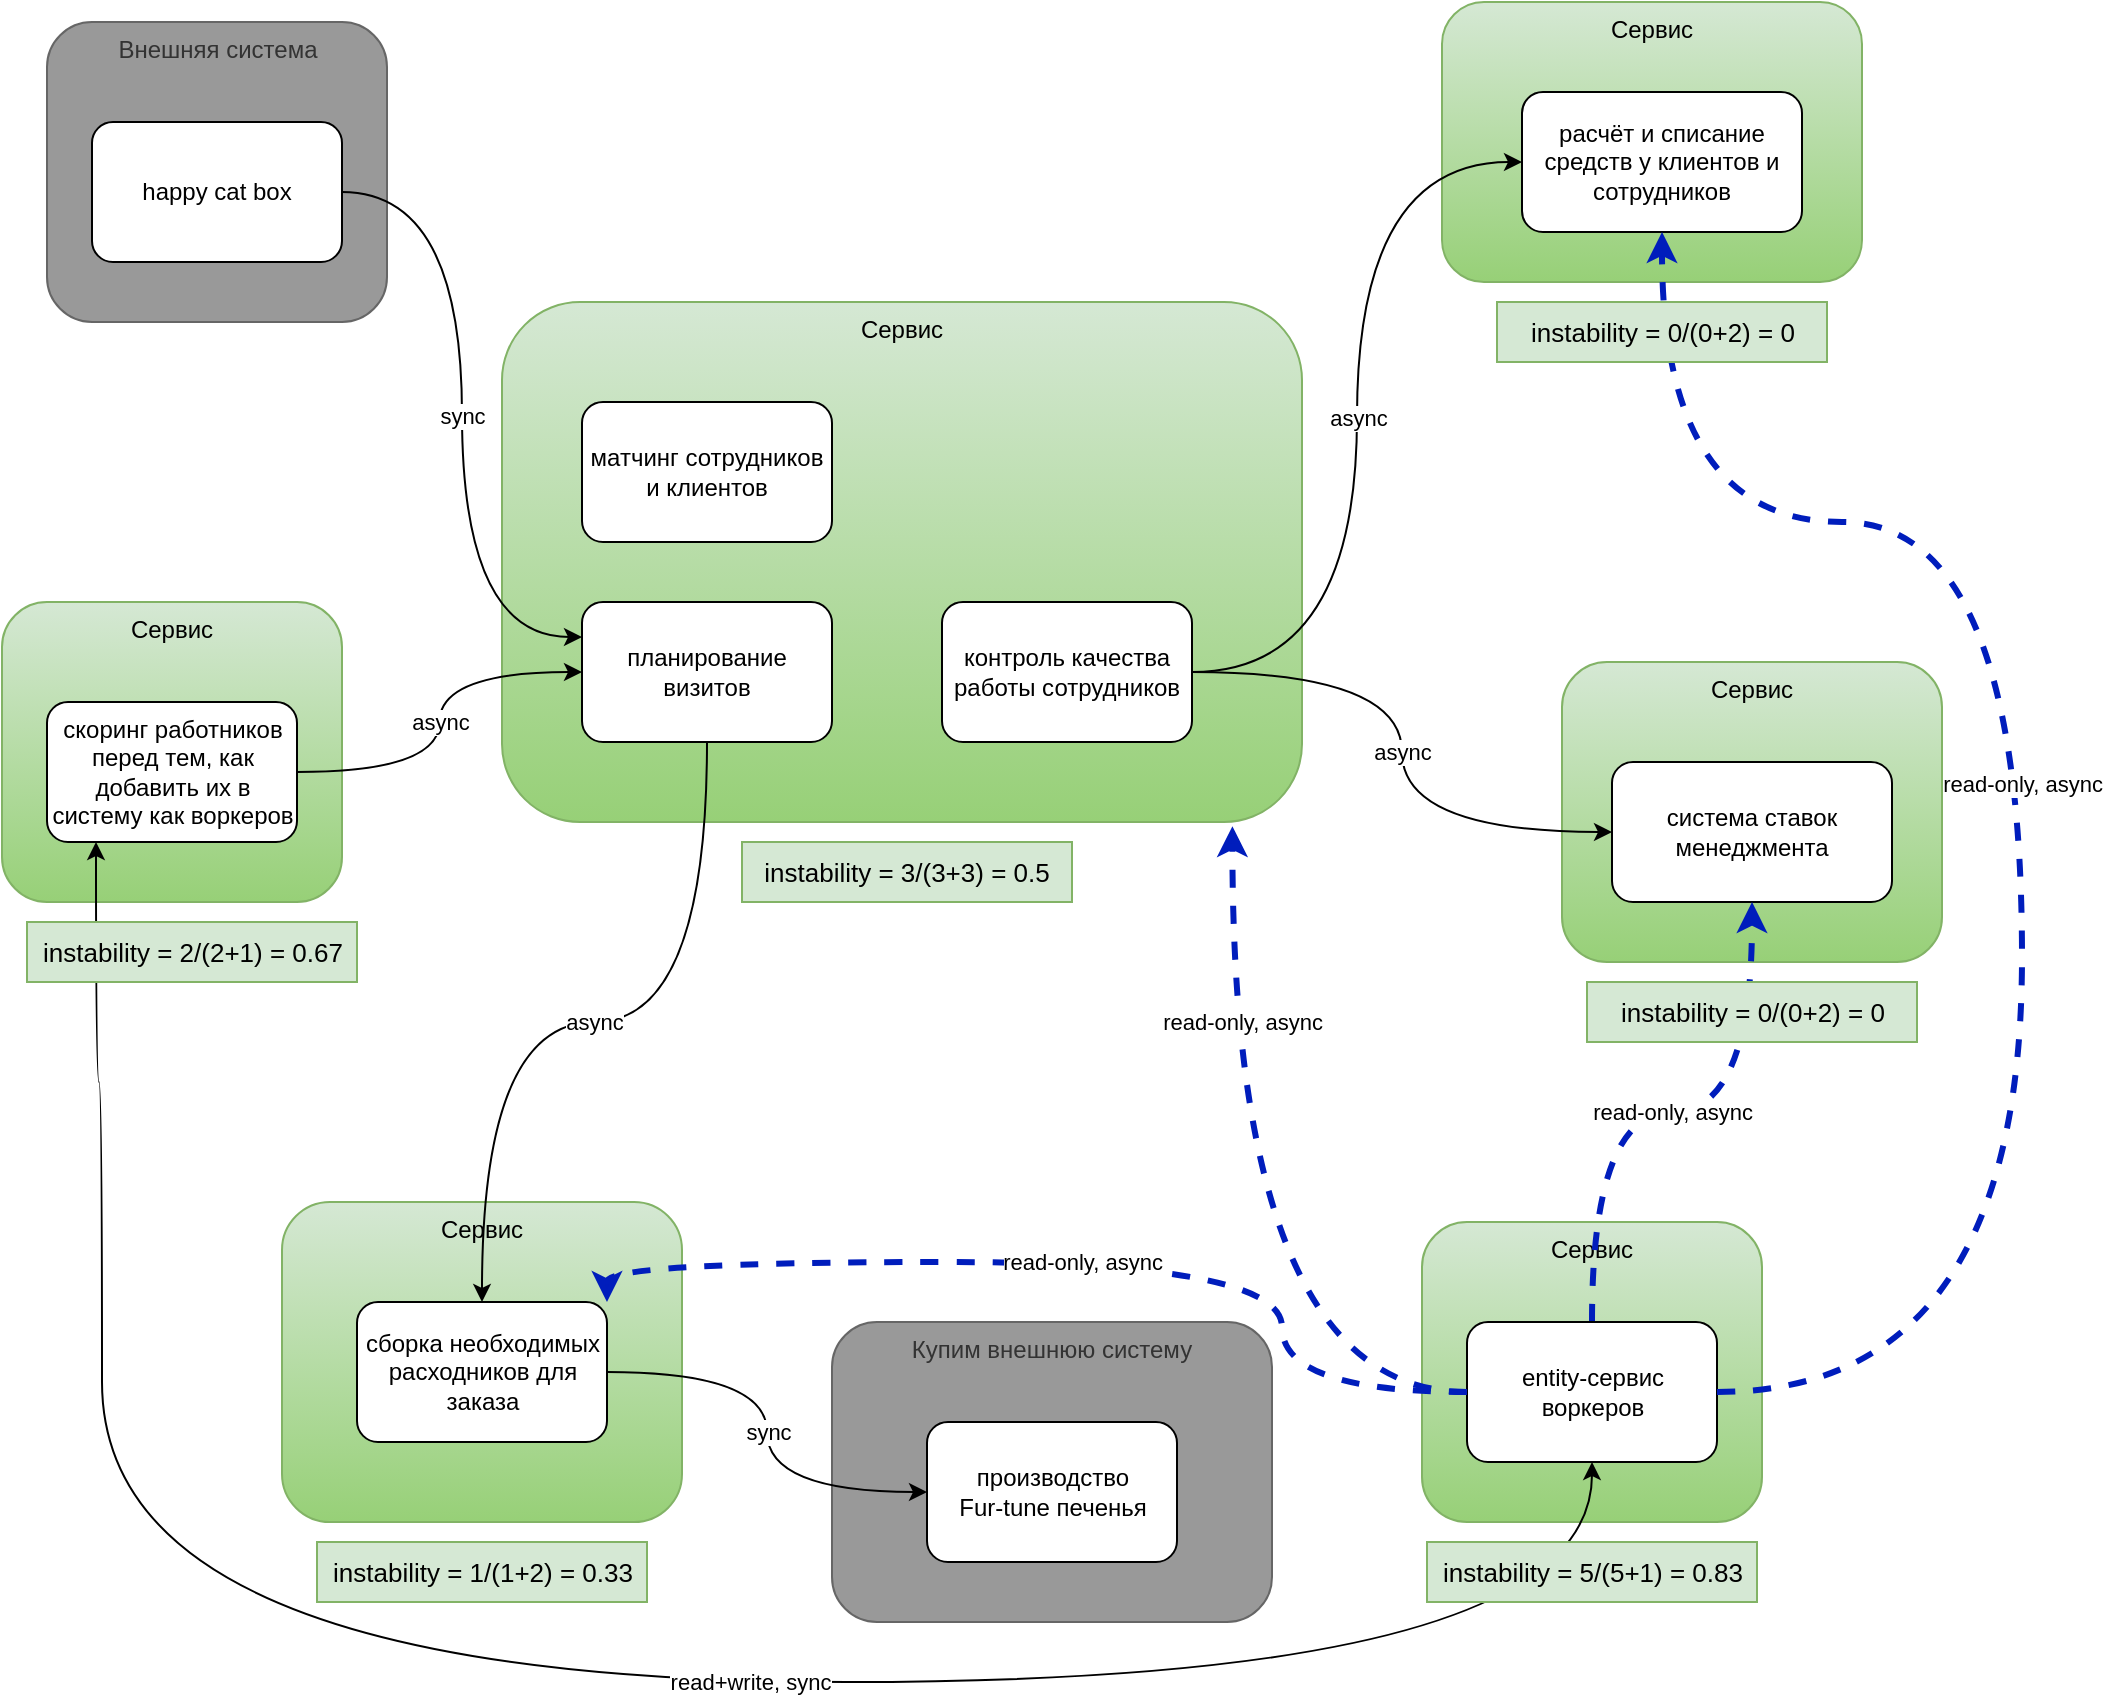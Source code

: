 <mxfile version="24.6.4" type="github">
  <diagram name="Page-1" id="xNGtwcLamrueNrUXn7V0">
    <mxGraphModel dx="1277" dy="1035" grid="1" gridSize="10" guides="1" tooltips="1" connect="1" arrows="1" fold="1" page="1" pageScale="1" pageWidth="850" pageHeight="1100" math="0" shadow="0">
      <root>
        <mxCell id="0" />
        <mxCell id="1" parent="0" />
        <mxCell id="vbhIrUB7vra0cQjbyuGe-2" value="Сервис" style="rounded=1;whiteSpace=wrap;html=1;fillColor=#d5e8d4;strokeColor=#82b366;verticalAlign=top;gradientColor=#97d077;" parent="1" vertex="1">
          <mxGeometry x="260" y="170" width="400" height="260" as="geometry" />
        </mxCell>
        <mxCell id="vbhIrUB7vra0cQjbyuGe-3" value="Внешняя система" style="rounded=1;whiteSpace=wrap;html=1;verticalAlign=top;fillColor=#999999;strokeColor=#666666;fontColor=#333333;" parent="1" vertex="1">
          <mxGeometry x="32.5" y="30" width="170" height="150" as="geometry" />
        </mxCell>
        <mxCell id="vbhIrUB7vra0cQjbyuGe-4" value="Сервис" style="rounded=1;whiteSpace=wrap;html=1;fillColor=#d5e8d4;strokeColor=#82b366;verticalAlign=top;gradientColor=#97d077;" parent="1" vertex="1">
          <mxGeometry x="10" y="320" width="170" height="150" as="geometry" />
        </mxCell>
        <mxCell id="vbhIrUB7vra0cQjbyuGe-5" value="Сервис" style="rounded=1;whiteSpace=wrap;html=1;fillColor=#d5e8d4;strokeColor=#82b366;verticalAlign=top;gradientColor=#97d077;" parent="1" vertex="1">
          <mxGeometry x="150" y="620" width="200" height="160" as="geometry" />
        </mxCell>
        <mxCell id="vbhIrUB7vra0cQjbyuGe-6" value="Купим внешнюю систему" style="rounded=1;whiteSpace=wrap;html=1;verticalAlign=top;fillColor=#999999;strokeColor=#666666;fontColor=#333333;" parent="1" vertex="1">
          <mxGeometry x="425" y="680" width="220" height="150" as="geometry" />
        </mxCell>
        <mxCell id="vbhIrUB7vra0cQjbyuGe-7" value="Сервис" style="rounded=1;whiteSpace=wrap;html=1;fillColor=#d5e8d4;strokeColor=#82b366;verticalAlign=top;gradientColor=#97d077;" parent="1" vertex="1">
          <mxGeometry x="720" y="630" width="170" height="150" as="geometry" />
        </mxCell>
        <mxCell id="vbhIrUB7vra0cQjbyuGe-8" value="Сервис" style="rounded=1;whiteSpace=wrap;html=1;fillColor=#d5e8d4;strokeColor=#82b366;verticalAlign=top;gradientColor=#97d077;" parent="1" vertex="1">
          <mxGeometry x="790" y="350" width="190" height="150" as="geometry" />
        </mxCell>
        <mxCell id="vbhIrUB7vra0cQjbyuGe-9" value="Сервис" style="rounded=1;whiteSpace=wrap;html=1;fillColor=#d5e8d4;strokeColor=#82b366;verticalAlign=top;gradientColor=#97d077;" parent="1" vertex="1">
          <mxGeometry x="730" y="20" width="210" height="140" as="geometry" />
        </mxCell>
        <mxCell id="vbhIrUB7vra0cQjbyuGe-10" value="расчёт и списание средств у клиентов и сотрудников" style="rounded=1;whiteSpace=wrap;html=1;" parent="1" vertex="1">
          <mxGeometry x="770" y="65" width="140" height="70" as="geometry" />
        </mxCell>
        <mxCell id="vbhIrUB7vra0cQjbyuGe-11" value="система ставок менеджмента" style="rounded=1;whiteSpace=wrap;html=1;" parent="1" vertex="1">
          <mxGeometry x="815" y="400" width="140" height="70" as="geometry" />
        </mxCell>
        <mxCell id="vbhIrUB7vra0cQjbyuGe-26" value="read-only, async" style="edgeStyle=orthogonalEdgeStyle;rounded=0;orthogonalLoop=1;jettySize=auto;html=1;curved=1;strokeWidth=3;dashed=1;fillColor=#0050ef;strokeColor=#001DBC;" parent="1" source="vbhIrUB7vra0cQjbyuGe-12" target="vbhIrUB7vra0cQjbyuGe-11" edge="1">
          <mxGeometry relative="1" as="geometry" />
        </mxCell>
        <mxCell id="vbhIrUB7vra0cQjbyuGe-29" value="read-only, async" style="edgeStyle=orthogonalEdgeStyle;rounded=0;orthogonalLoop=1;jettySize=auto;html=1;curved=1;strokeWidth=3;entryX=1;entryY=0;entryDx=0;entryDy=0;dashed=1;fillColor=#0050ef;strokeColor=#001DBC;" parent="1" source="vbhIrUB7vra0cQjbyuGe-12" target="vbhIrUB7vra0cQjbyuGe-14" edge="1">
          <mxGeometry relative="1" as="geometry">
            <Array as="points">
              <mxPoint x="650" y="715" />
              <mxPoint x="650" y="650" />
              <mxPoint x="313" y="650" />
            </Array>
          </mxGeometry>
        </mxCell>
        <mxCell id="vbhIrUB7vra0cQjbyuGe-12" value="entity-сервис воркеров" style="rounded=1;whiteSpace=wrap;html=1;" parent="1" vertex="1">
          <mxGeometry x="742.5" y="680" width="125" height="70" as="geometry" />
        </mxCell>
        <mxCell id="vbhIrUB7vra0cQjbyuGe-13" value="производство&lt;div&gt;Fur-tune печенья&lt;/div&gt;" style="rounded=1;whiteSpace=wrap;html=1;" parent="1" vertex="1">
          <mxGeometry x="472.5" y="730" width="125" height="70" as="geometry" />
        </mxCell>
        <mxCell id="vbhIrUB7vra0cQjbyuGe-14" value="сборка необходимых расходников для заказа" style="rounded=1;whiteSpace=wrap;html=1;" parent="1" vertex="1">
          <mxGeometry x="187.5" y="670" width="125" height="70" as="geometry" />
        </mxCell>
        <mxCell id="vbhIrUB7vra0cQjbyuGe-21" value="async" style="edgeStyle=orthogonalEdgeStyle;rounded=0;orthogonalLoop=1;jettySize=auto;html=1;entryX=0;entryY=0.5;entryDx=0;entryDy=0;curved=1;" parent="1" source="vbhIrUB7vra0cQjbyuGe-15" target="vbhIrUB7vra0cQjbyuGe-18" edge="1">
          <mxGeometry relative="1" as="geometry" />
        </mxCell>
        <mxCell id="vbhIrUB7vra0cQjbyuGe-15" value="скоринг работников перед тем, как добавить их в систему как воркеров" style="rounded=1;whiteSpace=wrap;html=1;" parent="1" vertex="1">
          <mxGeometry x="32.5" y="370" width="125" height="70" as="geometry" />
        </mxCell>
        <mxCell id="vbhIrUB7vra0cQjbyuGe-20" value="sync" style="edgeStyle=orthogonalEdgeStyle;rounded=0;orthogonalLoop=1;jettySize=auto;html=1;exitX=1;exitY=0.5;exitDx=0;exitDy=0;entryX=0;entryY=0.25;entryDx=0;entryDy=0;curved=1;" parent="1" source="vbhIrUB7vra0cQjbyuGe-16" target="vbhIrUB7vra0cQjbyuGe-18" edge="1">
          <mxGeometry relative="1" as="geometry" />
        </mxCell>
        <mxCell id="vbhIrUB7vra0cQjbyuGe-16" value="happy cat box" style="rounded=1;whiteSpace=wrap;html=1;" parent="1" vertex="1">
          <mxGeometry x="55" y="80" width="125" height="70" as="geometry" />
        </mxCell>
        <mxCell id="vbhIrUB7vra0cQjbyuGe-17" value="матчинг сотрудников и клиентов" style="rounded=1;whiteSpace=wrap;html=1;" parent="1" vertex="1">
          <mxGeometry x="300" y="220" width="125" height="70" as="geometry" />
        </mxCell>
        <mxCell id="vbhIrUB7vra0cQjbyuGe-22" value="async" style="edgeStyle=orthogonalEdgeStyle;rounded=0;orthogonalLoop=1;jettySize=auto;html=1;curved=1;" parent="1" source="vbhIrUB7vra0cQjbyuGe-18" target="vbhIrUB7vra0cQjbyuGe-14" edge="1">
          <mxGeometry relative="1" as="geometry" />
        </mxCell>
        <mxCell id="vbhIrUB7vra0cQjbyuGe-18" value="планирование визитов" style="rounded=1;whiteSpace=wrap;html=1;" parent="1" vertex="1">
          <mxGeometry x="300" y="320" width="125" height="70" as="geometry" />
        </mxCell>
        <mxCell id="vbhIrUB7vra0cQjbyuGe-23" value="async" style="edgeStyle=orthogonalEdgeStyle;rounded=0;orthogonalLoop=1;jettySize=auto;html=1;entryX=0;entryY=0.5;entryDx=0;entryDy=0;curved=1;" parent="1" source="vbhIrUB7vra0cQjbyuGe-19" target="vbhIrUB7vra0cQjbyuGe-10" edge="1">
          <mxGeometry relative="1" as="geometry" />
        </mxCell>
        <mxCell id="vbhIrUB7vra0cQjbyuGe-24" value="async" style="edgeStyle=orthogonalEdgeStyle;rounded=0;orthogonalLoop=1;jettySize=auto;html=1;entryX=0;entryY=0.5;entryDx=0;entryDy=0;curved=1;" parent="1" source="vbhIrUB7vra0cQjbyuGe-19" target="vbhIrUB7vra0cQjbyuGe-11" edge="1">
          <mxGeometry relative="1" as="geometry" />
        </mxCell>
        <mxCell id="vbhIrUB7vra0cQjbyuGe-19" value="контроль качества работы сотрудников" style="rounded=1;whiteSpace=wrap;html=1;" parent="1" vertex="1">
          <mxGeometry x="480" y="320" width="125" height="70" as="geometry" />
        </mxCell>
        <mxCell id="vbhIrUB7vra0cQjbyuGe-25" value="sync" style="edgeStyle=orthogonalEdgeStyle;rounded=0;orthogonalLoop=1;jettySize=auto;html=1;exitX=1;exitY=0.5;exitDx=0;exitDy=0;curved=1;" parent="1" source="vbhIrUB7vra0cQjbyuGe-14" target="vbhIrUB7vra0cQjbyuGe-13" edge="1">
          <mxGeometry relative="1" as="geometry" />
        </mxCell>
        <mxCell id="vbhIrUB7vra0cQjbyuGe-27" value="read-only, async" style="edgeStyle=orthogonalEdgeStyle;rounded=0;orthogonalLoop=1;jettySize=auto;html=1;curved=1;strokeWidth=3;exitX=1;exitY=0.5;exitDx=0;exitDy=0;dashed=1;fillColor=#0050ef;strokeColor=#001DBC;" parent="1" source="vbhIrUB7vra0cQjbyuGe-12" target="vbhIrUB7vra0cQjbyuGe-10" edge="1">
          <mxGeometry relative="1" as="geometry">
            <Array as="points">
              <mxPoint x="1020" y="715" />
              <mxPoint x="1020" y="280" />
              <mxPoint x="840" y="280" />
            </Array>
          </mxGeometry>
        </mxCell>
        <mxCell id="vbhIrUB7vra0cQjbyuGe-28" value="read-only, async" style="edgeStyle=orthogonalEdgeStyle;rounded=0;orthogonalLoop=1;jettySize=auto;html=1;entryX=0.913;entryY=1.008;entryDx=0;entryDy=0;entryPerimeter=0;curved=1;strokeWidth=3;exitX=0;exitY=0.5;exitDx=0;exitDy=0;dashed=1;fillColor=#0050ef;strokeColor=#001DBC;" parent="1" source="vbhIrUB7vra0cQjbyuGe-12" target="vbhIrUB7vra0cQjbyuGe-2" edge="1">
          <mxGeometry x="0.511" y="-5" relative="1" as="geometry">
            <mxPoint as="offset" />
          </mxGeometry>
        </mxCell>
        <mxCell id="vbhIrUB7vra0cQjbyuGe-30" value="read+write, sync" style="edgeStyle=orthogonalEdgeStyle;rounded=0;orthogonalLoop=1;jettySize=auto;html=1;entryX=0.5;entryY=1;entryDx=0;entryDy=0;curved=1;startArrow=classic;startFill=1;exitX=0.196;exitY=1;exitDx=0;exitDy=0;exitPerimeter=0;" parent="1" source="vbhIrUB7vra0cQjbyuGe-15" target="vbhIrUB7vra0cQjbyuGe-12" edge="1">
          <mxGeometry x="0.169" relative="1" as="geometry">
            <Array as="points">
              <mxPoint x="57" y="560" />
              <mxPoint x="60" y="560" />
              <mxPoint x="60" y="860" />
              <mxPoint x="805" y="860" />
            </Array>
            <mxPoint as="offset" />
          </mxGeometry>
        </mxCell>
        <mxCell id="vbhIrUB7vra0cQjbyuGe-31" value="instability = 5/(5+1) = 0.83" style="text;html=1;align=center;verticalAlign=middle;whiteSpace=wrap;rounded=0;fontSize=13;fillColor=#d5e8d4;strokeColor=#82b366;" parent="1" vertex="1">
          <mxGeometry x="722.5" y="790" width="165" height="30" as="geometry" />
        </mxCell>
        <mxCell id="0rhsqGU5WUcalmotg9Ps-1" value="instability = 2/(2+1) = 0.67" style="text;html=1;align=center;verticalAlign=middle;whiteSpace=wrap;rounded=0;fontSize=13;fillColor=#d5e8d4;strokeColor=#82b366;" parent="1" vertex="1">
          <mxGeometry x="22.5" y="480" width="165" height="30" as="geometry" />
        </mxCell>
        <mxCell id="0rhsqGU5WUcalmotg9Ps-2" value="instability = 0/(0+2) = 0" style="text;html=1;align=center;verticalAlign=middle;whiteSpace=wrap;rounded=0;fontSize=13;fillColor=#d5e8d4;strokeColor=#82b366;" parent="1" vertex="1">
          <mxGeometry x="757.5" y="170" width="165" height="30" as="geometry" />
        </mxCell>
        <mxCell id="0rhsqGU5WUcalmotg9Ps-3" value="instability = 0/(0+2) = 0" style="text;html=1;align=center;verticalAlign=middle;whiteSpace=wrap;rounded=0;fontSize=13;fillColor=#d5e8d4;strokeColor=#82b366;" parent="1" vertex="1">
          <mxGeometry x="802.5" y="510" width="165" height="30" as="geometry" />
        </mxCell>
        <mxCell id="0rhsqGU5WUcalmotg9Ps-4" value="instability = 3/(3+3) = 0.5" style="text;html=1;align=center;verticalAlign=middle;whiteSpace=wrap;rounded=0;fontSize=13;fillColor=#d5e8d4;strokeColor=#82b366;" parent="1" vertex="1">
          <mxGeometry x="380" y="440" width="165" height="30" as="geometry" />
        </mxCell>
        <mxCell id="0rhsqGU5WUcalmotg9Ps-5" value="instability = 1/(1+2) = 0.33" style="text;html=1;align=center;verticalAlign=middle;whiteSpace=wrap;rounded=0;fontSize=13;fillColor=#d5e8d4;strokeColor=#82b366;" parent="1" vertex="1">
          <mxGeometry x="167.5" y="790" width="165" height="30" as="geometry" />
        </mxCell>
      </root>
    </mxGraphModel>
  </diagram>
</mxfile>
